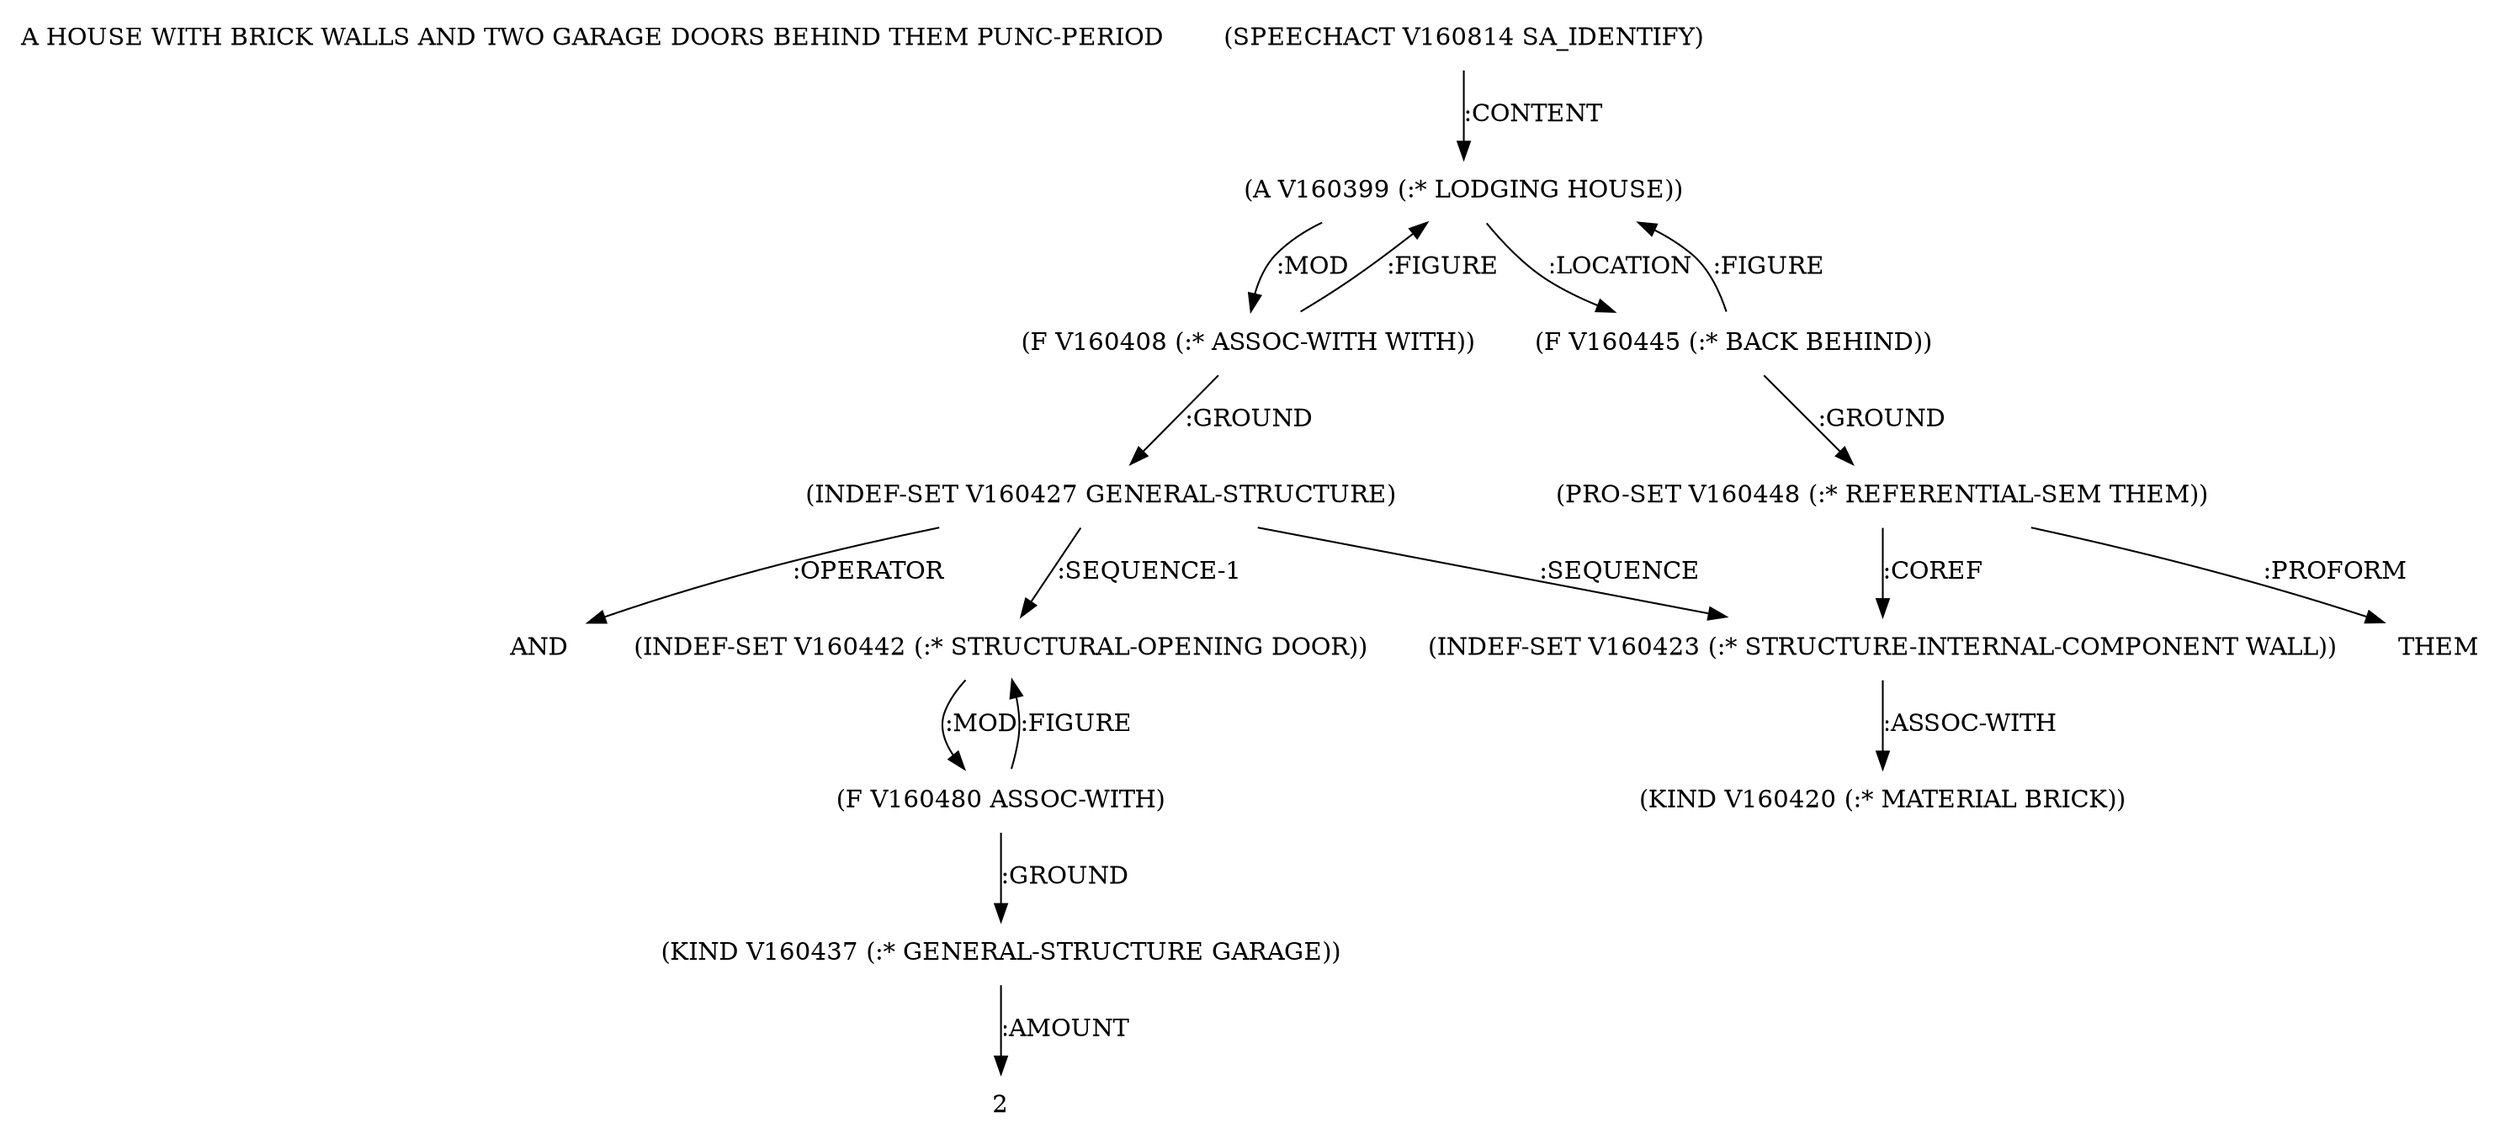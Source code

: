 digraph Terms {
  node [shape=none]
  "A HOUSE WITH BRICK WALLS AND TWO GARAGE DOORS BEHIND THEM PUNC-PERIOD"
  "V160814" [label="(SPEECHACT V160814 SA_IDENTIFY)"]
  "V160814" -> "V160399" [label=":CONTENT"]
  "V160399" [label="(A V160399 (:* LODGING HOUSE))"]
  "V160399" -> "V160445" [label=":LOCATION"]
  "V160399" -> "V160408" [label=":MOD"]
  "V160408" [label="(F V160408 (:* ASSOC-WITH WITH))"]
  "V160408" -> "V160427" [label=":GROUND"]
  "V160408" -> "V160399" [label=":FIGURE"]
  "V160427" [label="(INDEF-SET V160427 GENERAL-STRUCTURE)"]
  "V160427" -> "NT161467" [label=":OPERATOR"]
  "NT161467" [label="AND"]
  "V160427" -> "V160423" [label=":SEQUENCE"]
  "V160427" -> "V160442" [label=":SEQUENCE-1"]
  "V160423" [label="(INDEF-SET V160423 (:* STRUCTURE-INTERNAL-COMPONENT WALL))"]
  "V160423" -> "V160420" [label=":ASSOC-WITH"]
  "V160420" [label="(KIND V160420 (:* MATERIAL BRICK))"]
  "V160442" [label="(INDEF-SET V160442 (:* STRUCTURAL-OPENING DOOR))"]
  "V160442" -> "V160480" [label=":MOD"]
  "V160480" [label="(F V160480 ASSOC-WITH)"]
  "V160480" -> "V160442" [label=":FIGURE"]
  "V160480" -> "V160437" [label=":GROUND"]
  "V160437" [label="(KIND V160437 (:* GENERAL-STRUCTURE GARAGE))"]
  "V160437" -> "NT161468" [label=":AMOUNT"]
  "NT161468" [label="2"]
  "V160445" [label="(F V160445 (:* BACK BEHIND))"]
  "V160445" -> "V160448" [label=":GROUND"]
  "V160445" -> "V160399" [label=":FIGURE"]
  "V160448" [label="(PRO-SET V160448 (:* REFERENTIAL-SEM THEM))"]
  "V160448" -> "NT161469" [label=":PROFORM"]
  "NT161469" [label="THEM"]
  "V160448" -> "V160423" [label=":COREF"]
}
